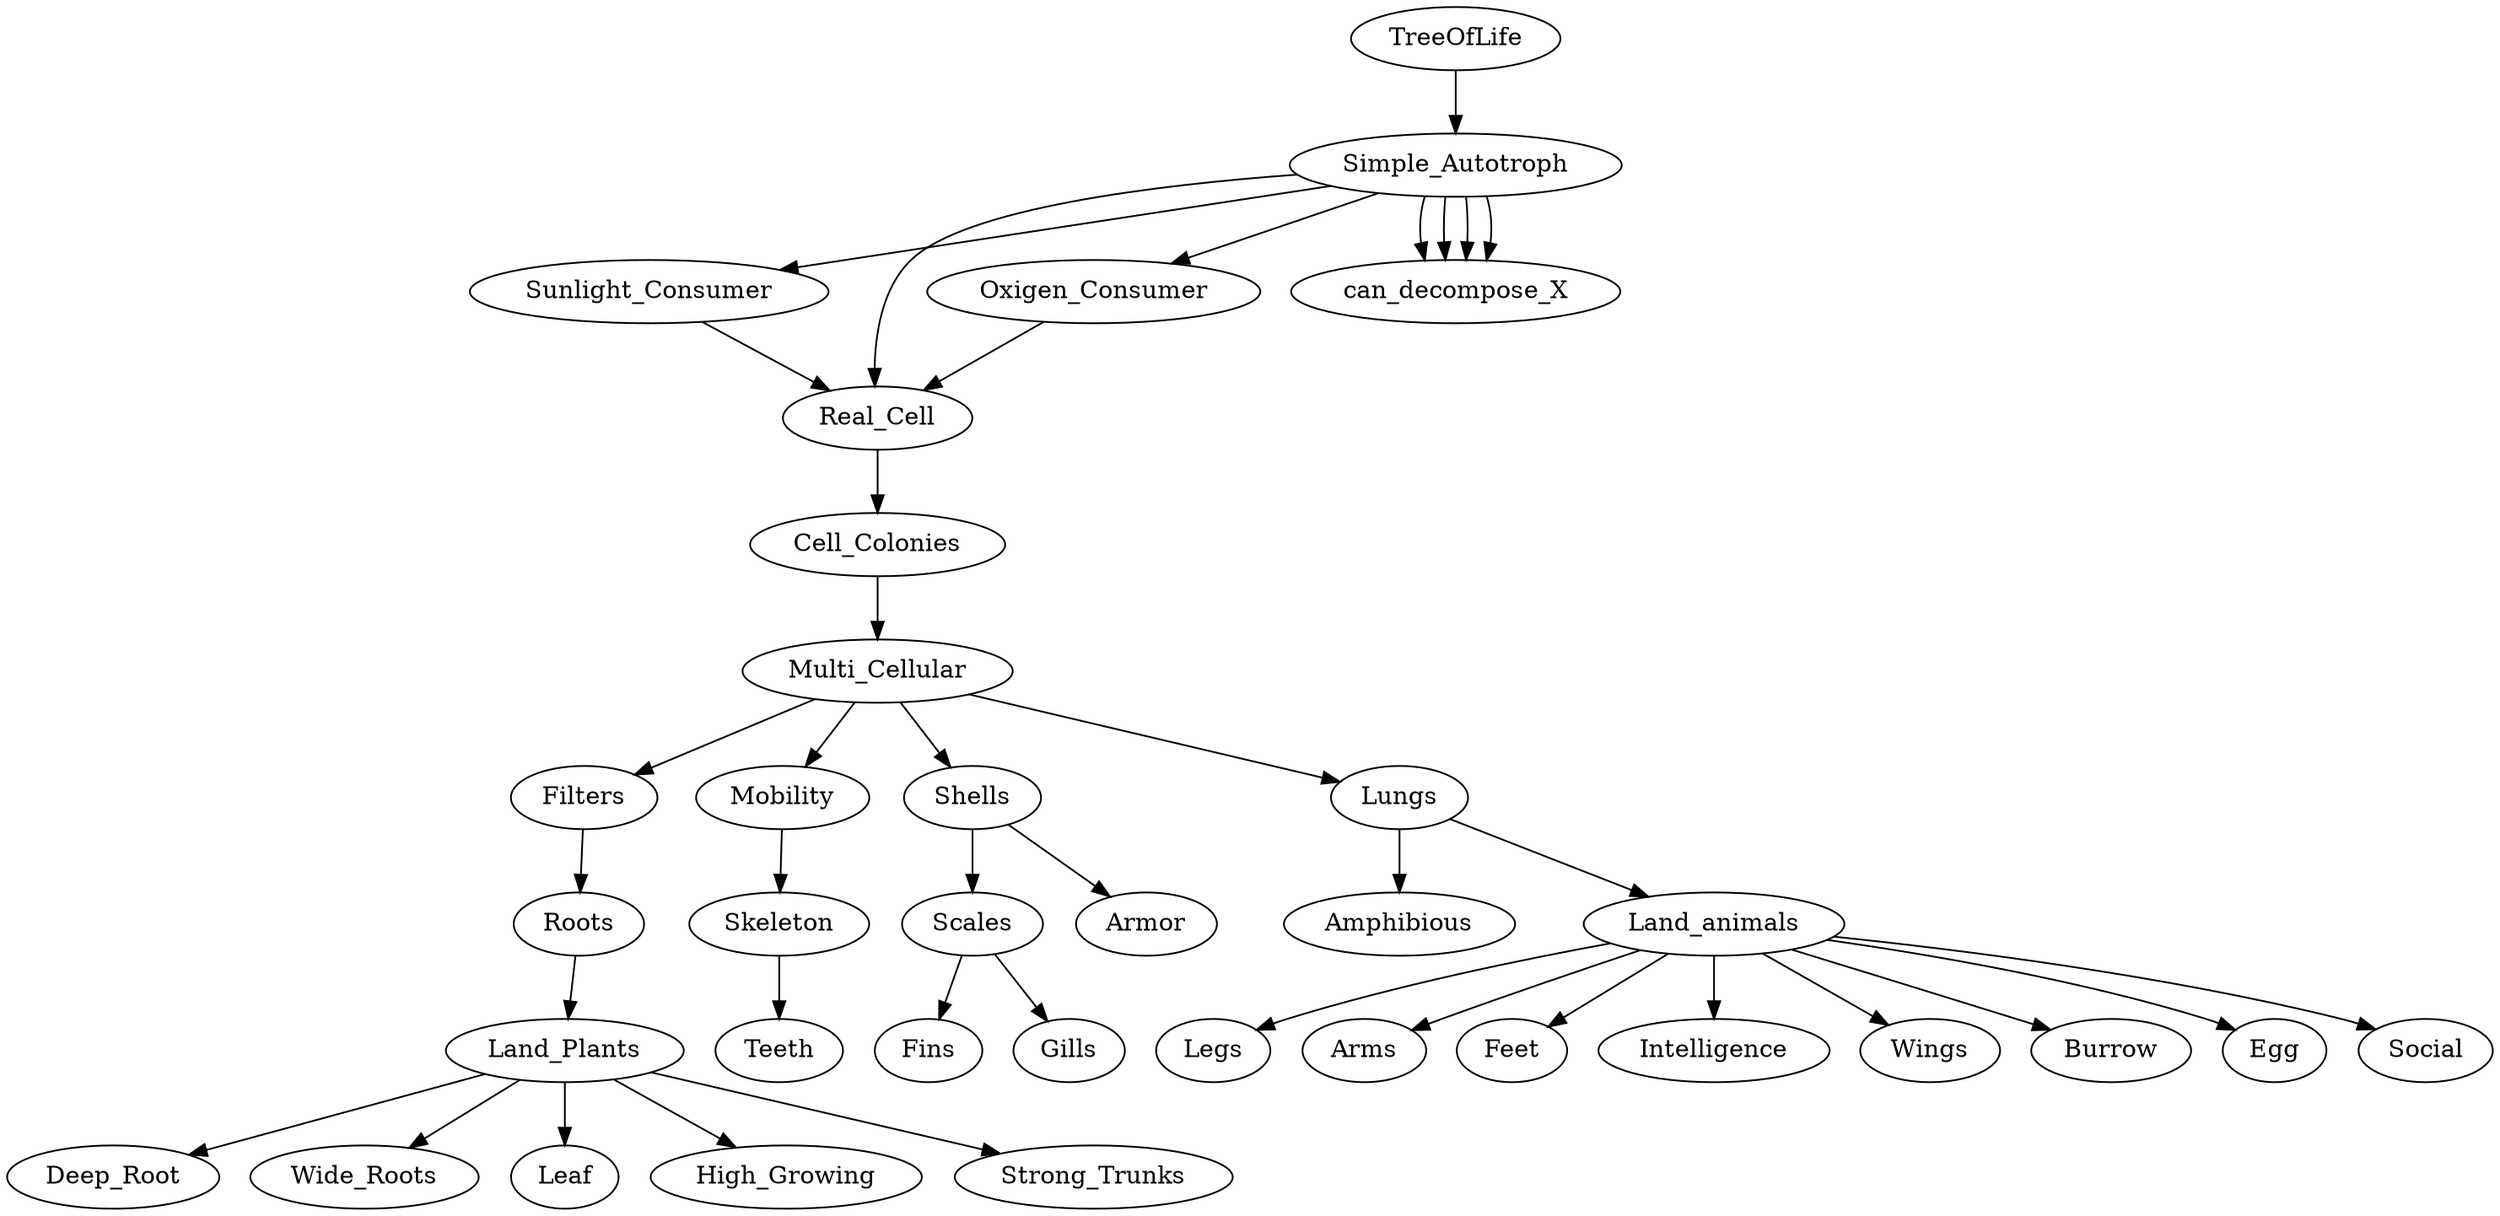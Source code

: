 digraph G {

    TreeOfLife ->
    Simple_Autotroph ->
    Sunlight_Consumer ->
    Real_Cell ->
    Cell_Colonies
    Oxigen_Consumer -> Real_Cell
    Simple_Autotroph -> Real_Cell
    Simple_Autotroph -> Oxigen_Consumer
    Simple_Autotroph -> can_decompose_X
    Simple_Autotroph -> can_decompose_X
    Simple_Autotroph -> can_decompose_X
    Simple_Autotroph -> can_decompose_X

    Cell_Colonies -> Multi_Cellular

    subgraph {
    Multi_Cellular -> Filters
    Multi_Cellular -> Mobility
    Multi_Cellular -> Shells
    Filters -> Roots

    Shells -> Scales
    Shells -> Armor
    Scales -> Fins
    Scales -> Gills




    Mobility -> Skeleton
    Skeleton -> Teeth
    Multi_Cellular -> Lungs
    }



    subgraph {
    Roots -> Land_Plants
    Land_Plants -> Deep_Root
    Land_Plants -> Wide_Roots
    Land_Plants -> Leaf
    Land_Plants -> High_Growing
    Land_Plants -> Strong_Trunks
    }

    subgraph {
    Lungs -> Amphibious
    }


    subgraph {
    Lungs -> Land_animals
    Land_animals -> Legs
    Land_animals -> Arms
    Land_animals -> Feet
    Land_animals -> Intelligence
    Land_animals -> Wings
    Land_animals -> Burrow
    Land_animals -> Egg
    Land_animals -> Social

    }





}
